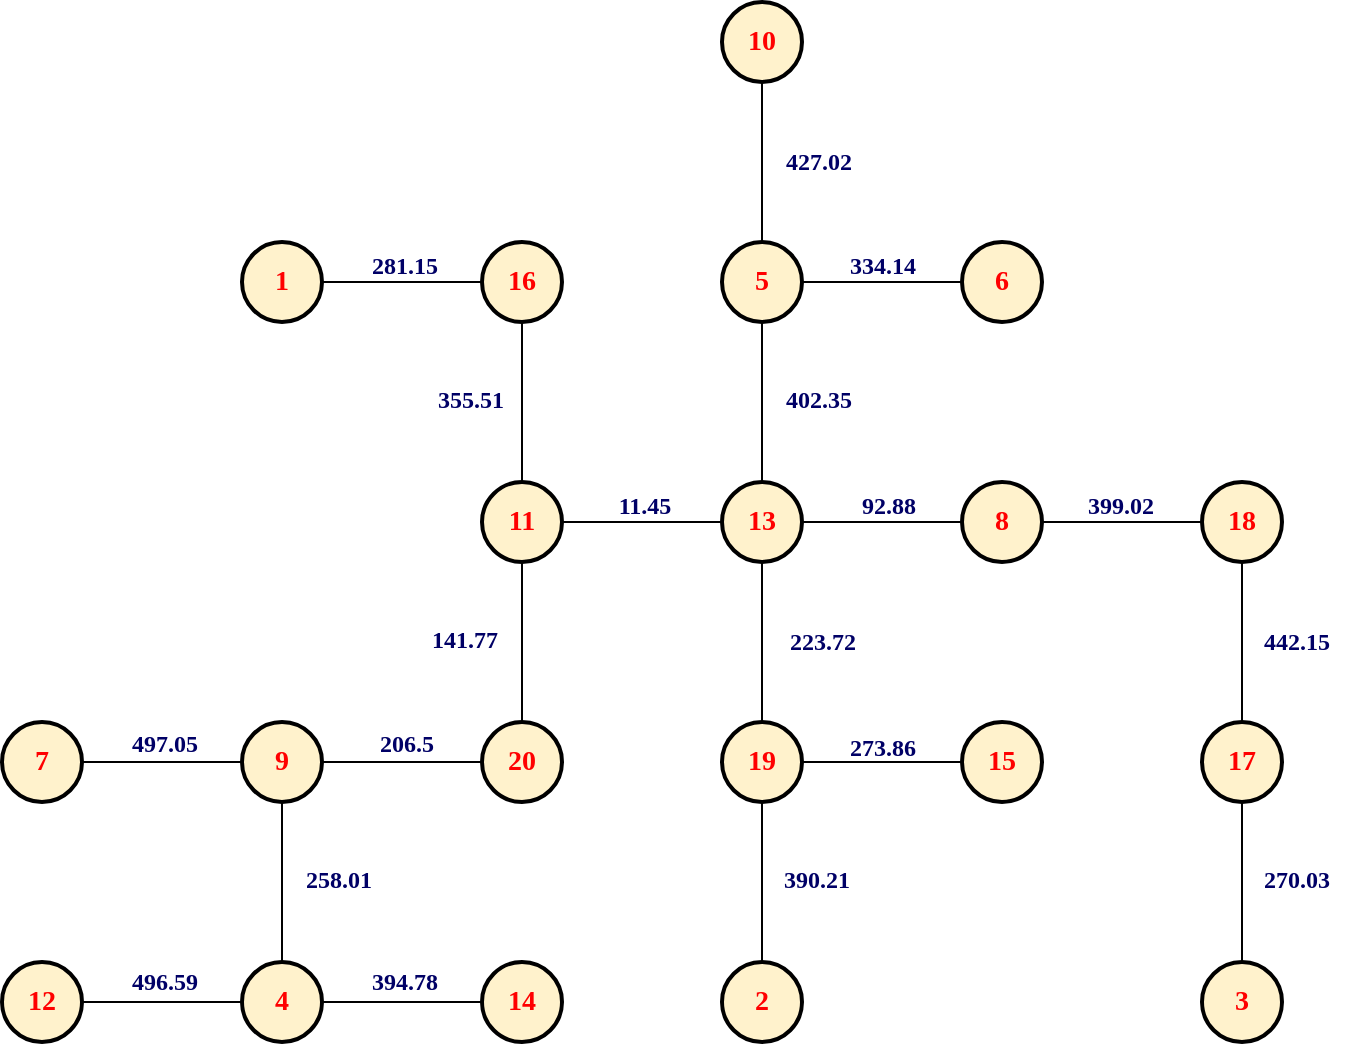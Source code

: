 <mxfile version="24.3.1" type="github">
  <diagram name="Page-1" id="gBuPnpiRrYP1-eBrUCZt">
    <mxGraphModel dx="1195" dy="615" grid="0" gridSize="10" guides="1" tooltips="1" connect="1" arrows="1" fold="1" page="1" pageScale="1" pageWidth="4681" pageHeight="3300" math="0" shadow="0">
      <root>
        <mxCell id="0" />
        <mxCell id="1" parent="0" />
        <mxCell id="evfKNI3alcSAuEDwDKYb-1" value="11" style="ellipse;whiteSpace=wrap;html=1;aspect=fixed;fillColor=#FFF2CC;strokeColor=#000000;strokeWidth=2;fontColor=#FF0000;fontFamily=Times New Roman;fontSize=14;fontStyle=1" vertex="1" parent="1">
          <mxGeometry x="437" y="354" width="40" height="40" as="geometry" />
        </mxCell>
        <mxCell id="evfKNI3alcSAuEDwDKYb-2" value="13" style="ellipse;whiteSpace=wrap;html=1;aspect=fixed;fillColor=#FFF2CC;strokeColor=#000000;strokeWidth=2;fontColor=#FF0000;fontFamily=Times New Roman;fontSize=14;fontStyle=1" vertex="1" parent="1">
          <mxGeometry x="557" y="354" width="40" height="40" as="geometry" />
        </mxCell>
        <mxCell id="evfKNI3alcSAuEDwDKYb-3" value="5" style="ellipse;whiteSpace=wrap;html=1;aspect=fixed;fillColor=#FFF2CC;strokeColor=#000000;strokeWidth=2;fontColor=#FF0000;fontFamily=Times New Roman;fontSize=14;fontStyle=1" vertex="1" parent="1">
          <mxGeometry x="557" y="234" width="40" height="40" as="geometry" />
        </mxCell>
        <mxCell id="evfKNI3alcSAuEDwDKYb-4" value="1" style="ellipse;whiteSpace=wrap;html=1;aspect=fixed;fillColor=#FFF2CC;strokeColor=#000000;strokeWidth=2;fontColor=#FF0000;fontFamily=Times New Roman;fontSize=14;fontStyle=1" vertex="1" parent="1">
          <mxGeometry x="317" y="234" width="40" height="40" as="geometry" />
        </mxCell>
        <mxCell id="evfKNI3alcSAuEDwDKYb-5" value="2" style="ellipse;whiteSpace=wrap;html=1;aspect=fixed;fillColor=#FFF2CC;strokeColor=#000000;strokeWidth=2;fontColor=#FF0000;fontFamily=Times New Roman;fontSize=14;fontStyle=1" vertex="1" parent="1">
          <mxGeometry x="557" y="594" width="40" height="40" as="geometry" />
        </mxCell>
        <mxCell id="evfKNI3alcSAuEDwDKYb-7" value="17" style="ellipse;whiteSpace=wrap;html=1;aspect=fixed;fillColor=#FFF2CC;strokeColor=#000000;strokeWidth=2;fontColor=#FF0000;fontFamily=Times New Roman;fontSize=14;fontStyle=1" vertex="1" parent="1">
          <mxGeometry x="797" y="474" width="40" height="40" as="geometry" />
        </mxCell>
        <mxCell id="evfKNI3alcSAuEDwDKYb-8" value="4" style="ellipse;whiteSpace=wrap;html=1;aspect=fixed;fillColor=#FFF2CC;strokeColor=#000000;strokeWidth=2;fontColor=#FF0000;fontFamily=Times New Roman;fontSize=14;fontStyle=1" vertex="1" parent="1">
          <mxGeometry x="317" y="594" width="40" height="40" as="geometry" />
        </mxCell>
        <mxCell id="evfKNI3alcSAuEDwDKYb-9" value="9" style="ellipse;whiteSpace=wrap;html=1;aspect=fixed;fillColor=#FFF2CC;strokeColor=#000000;strokeWidth=2;fontColor=#FF0000;fontFamily=Times New Roman;fontSize=14;fontStyle=1" vertex="1" parent="1">
          <mxGeometry x="317" y="474" width="40" height="40" as="geometry" />
        </mxCell>
        <mxCell id="evfKNI3alcSAuEDwDKYb-10" value="20" style="ellipse;whiteSpace=wrap;html=1;aspect=fixed;fillColor=#FFF2CC;strokeColor=#000000;strokeWidth=2;fontColor=#FF0000;fontFamily=Times New Roman;fontSize=14;fontStyle=1" vertex="1" parent="1">
          <mxGeometry x="437" y="474" width="40" height="40" as="geometry" />
        </mxCell>
        <mxCell id="evfKNI3alcSAuEDwDKYb-11" value="8" style="ellipse;whiteSpace=wrap;html=1;aspect=fixed;fillColor=#FFF2CC;strokeColor=#000000;strokeWidth=2;fontColor=#FF0000;fontFamily=Times New Roman;fontSize=14;fontStyle=1" vertex="1" parent="1">
          <mxGeometry x="677" y="354" width="40" height="40" as="geometry" />
        </mxCell>
        <mxCell id="evfKNI3alcSAuEDwDKYb-12" value="19" style="ellipse;whiteSpace=wrap;html=1;aspect=fixed;fillColor=#FFF2CC;strokeColor=#000000;strokeWidth=2;fontColor=#FF0000;fontFamily=Times New Roman;fontSize=14;fontStyle=1" vertex="1" parent="1">
          <mxGeometry x="557" y="474" width="40" height="40" as="geometry" />
        </mxCell>
        <mxCell id="evfKNI3alcSAuEDwDKYb-13" value="3" style="ellipse;whiteSpace=wrap;html=1;aspect=fixed;fillColor=#FFF2CC;strokeColor=#000000;strokeWidth=2;fontColor=#FF0000;fontFamily=Times New Roman;fontSize=14;fontStyle=1" vertex="1" parent="1">
          <mxGeometry x="797" y="594" width="40" height="40" as="geometry" />
        </mxCell>
        <mxCell id="evfKNI3alcSAuEDwDKYb-14" value="6" style="ellipse;whiteSpace=wrap;html=1;aspect=fixed;fillColor=#FFF2CC;strokeColor=#000000;strokeWidth=2;fontColor=#FF0000;fontFamily=Times New Roman;fontSize=14;fontStyle=1" vertex="1" parent="1">
          <mxGeometry x="677" y="234" width="40" height="40" as="geometry" />
        </mxCell>
        <mxCell id="evfKNI3alcSAuEDwDKYb-15" value="15" style="ellipse;whiteSpace=wrap;html=1;aspect=fixed;fillColor=#FFF2CC;strokeColor=#000000;strokeWidth=2;fontColor=#FF0000;fontFamily=Times New Roman;fontSize=14;fontStyle=1" vertex="1" parent="1">
          <mxGeometry x="677" y="474" width="40" height="40" as="geometry" />
        </mxCell>
        <mxCell id="evfKNI3alcSAuEDwDKYb-16" value="16" style="ellipse;whiteSpace=wrap;html=1;aspect=fixed;fillColor=#FFF2CC;strokeColor=#000000;strokeWidth=2;fontColor=#FF0000;fontFamily=Times New Roman;fontSize=14;fontStyle=1" vertex="1" parent="1">
          <mxGeometry x="437" y="234" width="40" height="40" as="geometry" />
        </mxCell>
        <mxCell id="evfKNI3alcSAuEDwDKYb-17" value="18" style="ellipse;whiteSpace=wrap;html=1;aspect=fixed;fillColor=#FFF2CC;strokeColor=#000000;strokeWidth=2;fontColor=#FF0000;fontFamily=Times New Roman;fontSize=14;fontStyle=1" vertex="1" parent="1">
          <mxGeometry x="797" y="354" width="40" height="40" as="geometry" />
        </mxCell>
        <mxCell id="evfKNI3alcSAuEDwDKYb-18" value="12" style="ellipse;whiteSpace=wrap;html=1;aspect=fixed;fillColor=#FFF2CC;strokeColor=#000000;strokeWidth=2;fontColor=#FF0000;fontFamily=Times New Roman;fontSize=14;fontStyle=1" vertex="1" parent="1">
          <mxGeometry x="197" y="594" width="40" height="40" as="geometry" />
        </mxCell>
        <mxCell id="evfKNI3alcSAuEDwDKYb-20" value="7" style="ellipse;whiteSpace=wrap;html=1;aspect=fixed;fillColor=#FFF2CC;strokeColor=#000000;strokeWidth=2;fontColor=#FF0000;fontFamily=Times New Roman;fontSize=14;fontStyle=1" vertex="1" parent="1">
          <mxGeometry x="197" y="474" width="40" height="40" as="geometry" />
        </mxCell>
        <mxCell id="evfKNI3alcSAuEDwDKYb-21" value="10" style="ellipse;whiteSpace=wrap;html=1;aspect=fixed;fillColor=#FFF2CC;strokeColor=#000000;strokeWidth=2;fontColor=#FF0000;fontFamily=Times New Roman;fontSize=14;fontStyle=1" vertex="1" parent="1">
          <mxGeometry x="557" y="114" width="40" height="40" as="geometry" />
        </mxCell>
        <mxCell id="evfKNI3alcSAuEDwDKYb-22" value="14" style="ellipse;whiteSpace=wrap;html=1;aspect=fixed;fillColor=#FFF2CC;strokeColor=#000000;strokeWidth=2;fontColor=#FF0000;fontFamily=Times New Roman;fontSize=14;fontStyle=1" vertex="1" parent="1">
          <mxGeometry x="437" y="594" width="40" height="40" as="geometry" />
        </mxCell>
        <mxCell id="evfKNI3alcSAuEDwDKYb-24" value="" style="endArrow=none;html=1;rounded=0;exitX=1;exitY=0.5;exitDx=0;exitDy=0;entryX=0;entryY=0.5;entryDx=0;entryDy=0;" edge="1" parent="1" source="evfKNI3alcSAuEDwDKYb-2" target="evfKNI3alcSAuEDwDKYb-11">
          <mxGeometry width="50" height="50" relative="1" as="geometry">
            <mxPoint x="717" y="374" as="sourcePoint" />
            <mxPoint x="767" y="324" as="targetPoint" />
          </mxGeometry>
        </mxCell>
        <mxCell id="evfKNI3alcSAuEDwDKYb-25" style="edgeStyle=orthogonalEdgeStyle;rounded=0;orthogonalLoop=1;jettySize=auto;html=1;exitX=1;exitY=0.5;exitDx=0;exitDy=0;entryX=0;entryY=0.5;entryDx=0;entryDy=0;endArrow=none;endFill=0;" edge="1" parent="1" source="evfKNI3alcSAuEDwDKYb-1" target="evfKNI3alcSAuEDwDKYb-2">
          <mxGeometry relative="1" as="geometry" />
        </mxCell>
        <mxCell id="evfKNI3alcSAuEDwDKYb-26" value="" style="endArrow=none;html=1;rounded=0;exitX=0.5;exitY=1;exitDx=0;exitDy=0;" edge="1" parent="1" source="evfKNI3alcSAuEDwDKYb-1" target="evfKNI3alcSAuEDwDKYb-10">
          <mxGeometry width="50" height="50" relative="1" as="geometry">
            <mxPoint x="477" y="454" as="sourcePoint" />
            <mxPoint x="597" y="454" as="targetPoint" />
          </mxGeometry>
        </mxCell>
        <mxCell id="evfKNI3alcSAuEDwDKYb-27" value="" style="endArrow=none;html=1;rounded=0;exitX=0;exitY=0.5;exitDx=0;exitDy=0;entryX=1;entryY=0.5;entryDx=0;entryDy=0;" edge="1" parent="1" source="evfKNI3alcSAuEDwDKYb-10" target="evfKNI3alcSAuEDwDKYb-9">
          <mxGeometry width="50" height="50" relative="1" as="geometry">
            <mxPoint x="507" y="504" as="sourcePoint" />
            <mxPoint x="507" y="584" as="targetPoint" />
          </mxGeometry>
        </mxCell>
        <mxCell id="evfKNI3alcSAuEDwDKYb-28" value="" style="endArrow=none;html=1;rounded=0;exitX=0.5;exitY=1;exitDx=0;exitDy=0;entryX=0.5;entryY=0;entryDx=0;entryDy=0;" edge="1" parent="1" source="evfKNI3alcSAuEDwDKYb-7" target="evfKNI3alcSAuEDwDKYb-13">
          <mxGeometry width="50" height="50" relative="1" as="geometry">
            <mxPoint x="797" y="284" as="sourcePoint" />
            <mxPoint x="837" y="524" as="targetPoint" />
          </mxGeometry>
        </mxCell>
        <mxCell id="evfKNI3alcSAuEDwDKYb-29" value="" style="endArrow=none;html=1;rounded=0;exitX=0;exitY=0.5;exitDx=0;exitDy=0;entryX=1;entryY=0.5;entryDx=0;entryDy=0;" edge="1" parent="1" source="evfKNI3alcSAuEDwDKYb-15" target="evfKNI3alcSAuEDwDKYb-12">
          <mxGeometry width="50" height="50" relative="1" as="geometry">
            <mxPoint x="547" y="514" as="sourcePoint" />
            <mxPoint x="697" y="584" as="targetPoint" />
          </mxGeometry>
        </mxCell>
        <mxCell id="evfKNI3alcSAuEDwDKYb-30" value="" style="endArrow=none;html=1;rounded=0;exitX=0;exitY=0.5;exitDx=0;exitDy=0;entryX=1;entryY=0.5;entryDx=0;entryDy=0;" edge="1" parent="1" source="evfKNI3alcSAuEDwDKYb-16" target="evfKNI3alcSAuEDwDKYb-4">
          <mxGeometry width="50" height="50" relative="1" as="geometry">
            <mxPoint x="627" y="534" as="sourcePoint" />
            <mxPoint x="627" y="614" as="targetPoint" />
          </mxGeometry>
        </mxCell>
        <mxCell id="evfKNI3alcSAuEDwDKYb-31" value="" style="endArrow=none;html=1;rounded=0;exitX=1;exitY=0.5;exitDx=0;exitDy=0;entryX=0;entryY=0.5;entryDx=0;entryDy=0;" edge="1" parent="1" source="evfKNI3alcSAuEDwDKYb-3" target="evfKNI3alcSAuEDwDKYb-14">
          <mxGeometry width="50" height="50" relative="1" as="geometry">
            <mxPoint x="927" y="404" as="sourcePoint" />
            <mxPoint x="997" y="404" as="targetPoint" />
          </mxGeometry>
        </mxCell>
        <mxCell id="evfKNI3alcSAuEDwDKYb-32" value="" style="endArrow=none;html=1;rounded=0;exitX=0.5;exitY=1;exitDx=0;exitDy=0;entryX=0.5;entryY=0;entryDx=0;entryDy=0;" edge="1" parent="1" source="evfKNI3alcSAuEDwDKYb-16" target="evfKNI3alcSAuEDwDKYb-1">
          <mxGeometry width="50" height="50" relative="1" as="geometry">
            <mxPoint x="457" y="314" as="sourcePoint" />
            <mxPoint x="537" y="314" as="targetPoint" />
          </mxGeometry>
        </mxCell>
        <mxCell id="evfKNI3alcSAuEDwDKYb-33" value="" style="endArrow=none;html=1;rounded=0;entryX=0.5;entryY=0;entryDx=0;entryDy=0;exitX=0.5;exitY=1;exitDx=0;exitDy=0;" edge="1" parent="1" source="evfKNI3alcSAuEDwDKYb-12" target="evfKNI3alcSAuEDwDKYb-5">
          <mxGeometry width="50" height="50" relative="1" as="geometry">
            <mxPoint x="637" y="554" as="sourcePoint" />
            <mxPoint x="697" y="669" as="targetPoint" />
          </mxGeometry>
        </mxCell>
        <mxCell id="evfKNI3alcSAuEDwDKYb-35" value="" style="endArrow=none;html=1;rounded=0;exitX=1;exitY=0.5;exitDx=0;exitDy=0;entryX=0;entryY=0.5;entryDx=0;entryDy=0;" edge="1" parent="1" source="evfKNI3alcSAuEDwDKYb-8" target="evfKNI3alcSAuEDwDKYb-22">
          <mxGeometry width="50" height="50" relative="1" as="geometry">
            <mxPoint x="377" y="634" as="sourcePoint" />
            <mxPoint x="427" y="634" as="targetPoint" />
          </mxGeometry>
        </mxCell>
        <mxCell id="evfKNI3alcSAuEDwDKYb-36" value="" style="endArrow=none;html=1;rounded=0;exitX=1;exitY=0.5;exitDx=0;exitDy=0;entryX=0;entryY=0.5;entryDx=0;entryDy=0;" edge="1" parent="1" source="evfKNI3alcSAuEDwDKYb-11" target="evfKNI3alcSAuEDwDKYb-17">
          <mxGeometry width="50" height="50" relative="1" as="geometry">
            <mxPoint x="607" y="384" as="sourcePoint" />
            <mxPoint x="727" y="384" as="targetPoint" />
          </mxGeometry>
        </mxCell>
        <mxCell id="evfKNI3alcSAuEDwDKYb-37" value="" style="endArrow=none;html=1;rounded=0;exitX=0.5;exitY=1;exitDx=0;exitDy=0;entryX=0.5;entryY=0;entryDx=0;entryDy=0;" edge="1" parent="1" source="evfKNI3alcSAuEDwDKYb-3" target="evfKNI3alcSAuEDwDKYb-2">
          <mxGeometry width="50" height="50" relative="1" as="geometry">
            <mxPoint x="617" y="324" as="sourcePoint" />
            <mxPoint x="687" y="284" as="targetPoint" />
          </mxGeometry>
        </mxCell>
        <mxCell id="evfKNI3alcSAuEDwDKYb-38" value="" style="endArrow=none;html=1;rounded=0;exitX=0.5;exitY=0;exitDx=0;exitDy=0;entryX=0.5;entryY=1;entryDx=0;entryDy=0;" edge="1" parent="1" source="evfKNI3alcSAuEDwDKYb-3" target="evfKNI3alcSAuEDwDKYb-21">
          <mxGeometry width="50" height="50" relative="1" as="geometry">
            <mxPoint x="587" y="284" as="sourcePoint" />
            <mxPoint x="577" y="194" as="targetPoint" />
          </mxGeometry>
        </mxCell>
        <mxCell id="evfKNI3alcSAuEDwDKYb-39" value="" style="endArrow=none;html=1;rounded=0;exitX=0.5;exitY=1;exitDx=0;exitDy=0;entryX=0.5;entryY=0;entryDx=0;entryDy=0;" edge="1" parent="1" source="evfKNI3alcSAuEDwDKYb-17" target="evfKNI3alcSAuEDwDKYb-7">
          <mxGeometry width="50" height="50" relative="1" as="geometry">
            <mxPoint x="867" y="373.66" as="sourcePoint" />
            <mxPoint x="907" y="374" as="targetPoint" />
          </mxGeometry>
        </mxCell>
        <mxCell id="evfKNI3alcSAuEDwDKYb-40" value="" style="endArrow=none;html=1;rounded=0;exitX=1;exitY=0.5;exitDx=0;exitDy=0;entryX=0;entryY=0.5;entryDx=0;entryDy=0;" edge="1" parent="1" source="evfKNI3alcSAuEDwDKYb-18" target="evfKNI3alcSAuEDwDKYb-8">
          <mxGeometry width="50" height="50" relative="1" as="geometry">
            <mxPoint x="287" y="704" as="sourcePoint" />
            <mxPoint x="347" y="704" as="targetPoint" />
          </mxGeometry>
        </mxCell>
        <mxCell id="evfKNI3alcSAuEDwDKYb-41" value="" style="endArrow=none;html=1;rounded=0;entryX=0;entryY=0.5;entryDx=0;entryDy=0;exitX=1;exitY=0.5;exitDx=0;exitDy=0;" edge="1" parent="1" source="evfKNI3alcSAuEDwDKYb-20" target="evfKNI3alcSAuEDwDKYb-9">
          <mxGeometry width="50" height="50" relative="1" as="geometry">
            <mxPoint x="247" y="494" as="sourcePoint" />
            <mxPoint x="467" y="604" as="targetPoint" />
          </mxGeometry>
        </mxCell>
        <mxCell id="evfKNI3alcSAuEDwDKYb-42" value="" style="endArrow=none;html=1;rounded=0;exitX=0.5;exitY=1;exitDx=0;exitDy=0;entryX=0.5;entryY=0;entryDx=0;entryDy=0;" edge="1" parent="1" source="evfKNI3alcSAuEDwDKYb-2" target="evfKNI3alcSAuEDwDKYb-12">
          <mxGeometry width="50" height="50" relative="1" as="geometry">
            <mxPoint x="527" y="624" as="sourcePoint" />
            <mxPoint x="447" y="624" as="targetPoint" />
          </mxGeometry>
        </mxCell>
        <mxCell id="evfKNI3alcSAuEDwDKYb-45" value="" style="endArrow=none;html=1;rounded=0;exitX=0.5;exitY=1;exitDx=0;exitDy=0;entryX=0.5;entryY=0;entryDx=0;entryDy=0;" edge="1" parent="1" source="evfKNI3alcSAuEDwDKYb-9" target="evfKNI3alcSAuEDwDKYb-8">
          <mxGeometry width="50" height="50" relative="1" as="geometry">
            <mxPoint x="347" y="694" as="sourcePoint" />
            <mxPoint x="347" y="644" as="targetPoint" />
          </mxGeometry>
        </mxCell>
        <mxCell id="evfKNI3alcSAuEDwDKYb-47" value="11.45" style="text;html=1;align=center;verticalAlign=middle;resizable=0;points=[];autosize=1;strokeColor=none;fillColor=none;fontFamily=Verdana;fontStyle=1;fontColor=#000066;" vertex="1" parent="1">
          <mxGeometry x="491" y="353" width="53" height="26" as="geometry" />
        </mxCell>
        <mxCell id="evfKNI3alcSAuEDwDKYb-48" value="92.88" style="text;html=1;align=center;verticalAlign=middle;resizable=0;points=[];autosize=1;strokeColor=none;fillColor=none;fontFamily=Verdana;fontStyle=1;fontColor=#000066;" vertex="1" parent="1">
          <mxGeometry x="613" y="353" width="53" height="26" as="geometry" />
        </mxCell>
        <mxCell id="evfKNI3alcSAuEDwDKYb-49" value="141.77" style="text;html=1;align=center;verticalAlign=middle;resizable=0;points=[];autosize=1;strokeColor=none;fillColor=none;fontFamily=Verdana;fontStyle=1;fontColor=#000066;" vertex="1" parent="1">
          <mxGeometry x="397" y="420" width="61" height="26" as="geometry" />
        </mxCell>
        <mxCell id="evfKNI3alcSAuEDwDKYb-50" value="206.5" style="text;html=1;align=center;verticalAlign=middle;resizable=0;points=[];autosize=1;strokeColor=none;fillColor=none;fontFamily=Verdana;fontStyle=1;fontColor=#000066;" vertex="1" parent="1">
          <mxGeometry x="372" y="472" width="53" height="26" as="geometry" />
        </mxCell>
        <mxCell id="evfKNI3alcSAuEDwDKYb-51" value="223.72" style="text;html=1;align=center;verticalAlign=middle;resizable=0;points=[];autosize=1;strokeColor=none;fillColor=none;fontFamily=Verdana;fontStyle=1;fontColor=#000066;" vertex="1" parent="1">
          <mxGeometry x="576" y="421" width="61" height="26" as="geometry" />
        </mxCell>
        <mxCell id="evfKNI3alcSAuEDwDKYb-52" value="258.01" style="text;html=1;align=center;verticalAlign=middle;resizable=0;points=[];autosize=1;strokeColor=none;fillColor=none;fontFamily=Verdana;fontStyle=1;fontColor=#000066;" vertex="1" parent="1">
          <mxGeometry x="334" y="540" width="61" height="26" as="geometry" />
        </mxCell>
        <mxCell id="evfKNI3alcSAuEDwDKYb-53" value="270.03" style="text;html=1;align=center;verticalAlign=middle;resizable=0;points=[];autosize=1;strokeColor=none;fillColor=none;fontFamily=Verdana;fontStyle=1;fontColor=#000066;" vertex="1" parent="1">
          <mxGeometry x="813" y="540" width="61" height="26" as="geometry" />
        </mxCell>
        <mxCell id="evfKNI3alcSAuEDwDKYb-54" value="273.86" style="text;html=1;align=center;verticalAlign=middle;resizable=0;points=[];autosize=1;strokeColor=none;fillColor=none;fontFamily=Verdana;fontStyle=1;fontColor=#000066;" vertex="1" parent="1">
          <mxGeometry x="606" y="474" width="61" height="26" as="geometry" />
        </mxCell>
        <mxCell id="evfKNI3alcSAuEDwDKYb-55" value="281.15" style="text;html=1;align=center;verticalAlign=middle;resizable=0;points=[];autosize=1;strokeColor=none;fillColor=none;fontFamily=Verdana;fontStyle=1;fontColor=#000066;" vertex="1" parent="1">
          <mxGeometry x="367" y="233" width="61" height="26" as="geometry" />
        </mxCell>
        <mxCell id="evfKNI3alcSAuEDwDKYb-57" value="334.14" style="text;html=1;align=center;verticalAlign=middle;resizable=0;points=[];autosize=1;strokeColor=none;fillColor=none;fontFamily=Verdana;fontStyle=1;fontColor=#000066;" vertex="1" parent="1">
          <mxGeometry x="606" y="233" width="61" height="26" as="geometry" />
        </mxCell>
        <mxCell id="evfKNI3alcSAuEDwDKYb-58" value="355.51" style="text;html=1;align=center;verticalAlign=middle;resizable=0;points=[];autosize=1;strokeColor=none;fillColor=none;fontFamily=Verdana;fontStyle=1;fontColor=#000066;" vertex="1" parent="1">
          <mxGeometry x="400" y="300" width="61" height="26" as="geometry" />
        </mxCell>
        <mxCell id="evfKNI3alcSAuEDwDKYb-59" value="390.21" style="text;html=1;align=center;verticalAlign=middle;resizable=0;points=[];autosize=1;strokeColor=none;fillColor=none;fontFamily=Verdana;fontStyle=1;fontColor=#000066;" vertex="1" parent="1">
          <mxGeometry x="573" y="540" width="61" height="26" as="geometry" />
        </mxCell>
        <mxCell id="evfKNI3alcSAuEDwDKYb-60" value="394.78" style="text;html=1;align=center;verticalAlign=middle;resizable=0;points=[];autosize=1;strokeColor=none;fillColor=none;fontFamily=Verdana;fontStyle=1;fontColor=#000066;" vertex="1" parent="1">
          <mxGeometry x="367" y="591" width="61" height="26" as="geometry" />
        </mxCell>
        <mxCell id="evfKNI3alcSAuEDwDKYb-61" value="399.02" style="text;html=1;align=center;verticalAlign=middle;resizable=0;points=[];autosize=1;strokeColor=none;fillColor=none;fontFamily=Verdana;fontStyle=1;fontColor=#000066;" vertex="1" parent="1">
          <mxGeometry x="725" y="353" width="61" height="26" as="geometry" />
        </mxCell>
        <mxCell id="evfKNI3alcSAuEDwDKYb-62" value="442.15" style="text;html=1;align=center;verticalAlign=middle;resizable=0;points=[];autosize=1;strokeColor=none;fillColor=none;fontFamily=Verdana;fontStyle=1;fontColor=#000066;" vertex="1" parent="1">
          <mxGeometry x="813" y="421" width="61" height="26" as="geometry" />
        </mxCell>
        <mxCell id="evfKNI3alcSAuEDwDKYb-63" value="496.59" style="text;html=1;align=center;verticalAlign=middle;resizable=0;points=[];autosize=1;strokeColor=none;fillColor=none;fontFamily=Verdana;fontStyle=1;fontColor=#000066;" vertex="1" parent="1">
          <mxGeometry x="247" y="591" width="61" height="26" as="geometry" />
        </mxCell>
        <mxCell id="evfKNI3alcSAuEDwDKYb-64" value="497.05" style="text;html=1;align=center;verticalAlign=middle;resizable=0;points=[];autosize=1;strokeColor=none;fillColor=none;fontFamily=Verdana;fontStyle=1;fontColor=#000066;" vertex="1" parent="1">
          <mxGeometry x="247" y="472" width="61" height="26" as="geometry" />
        </mxCell>
        <mxCell id="evfKNI3alcSAuEDwDKYb-65" value="427.02" style="text;html=1;align=center;verticalAlign=middle;resizable=0;points=[];autosize=1;strokeColor=none;fillColor=none;fontFamily=Verdana;fontStyle=1;fontColor=#000066;" vertex="1" parent="1">
          <mxGeometry x="574" y="181" width="61" height="26" as="geometry" />
        </mxCell>
        <mxCell id="evfKNI3alcSAuEDwDKYb-66" value="402.35" style="text;html=1;align=center;verticalAlign=middle;resizable=0;points=[];autosize=1;strokeColor=none;fillColor=none;fontFamily=Verdana;fontStyle=1;fontColor=#000066;" vertex="1" parent="1">
          <mxGeometry x="574" y="300" width="61" height="26" as="geometry" />
        </mxCell>
      </root>
    </mxGraphModel>
  </diagram>
</mxfile>
